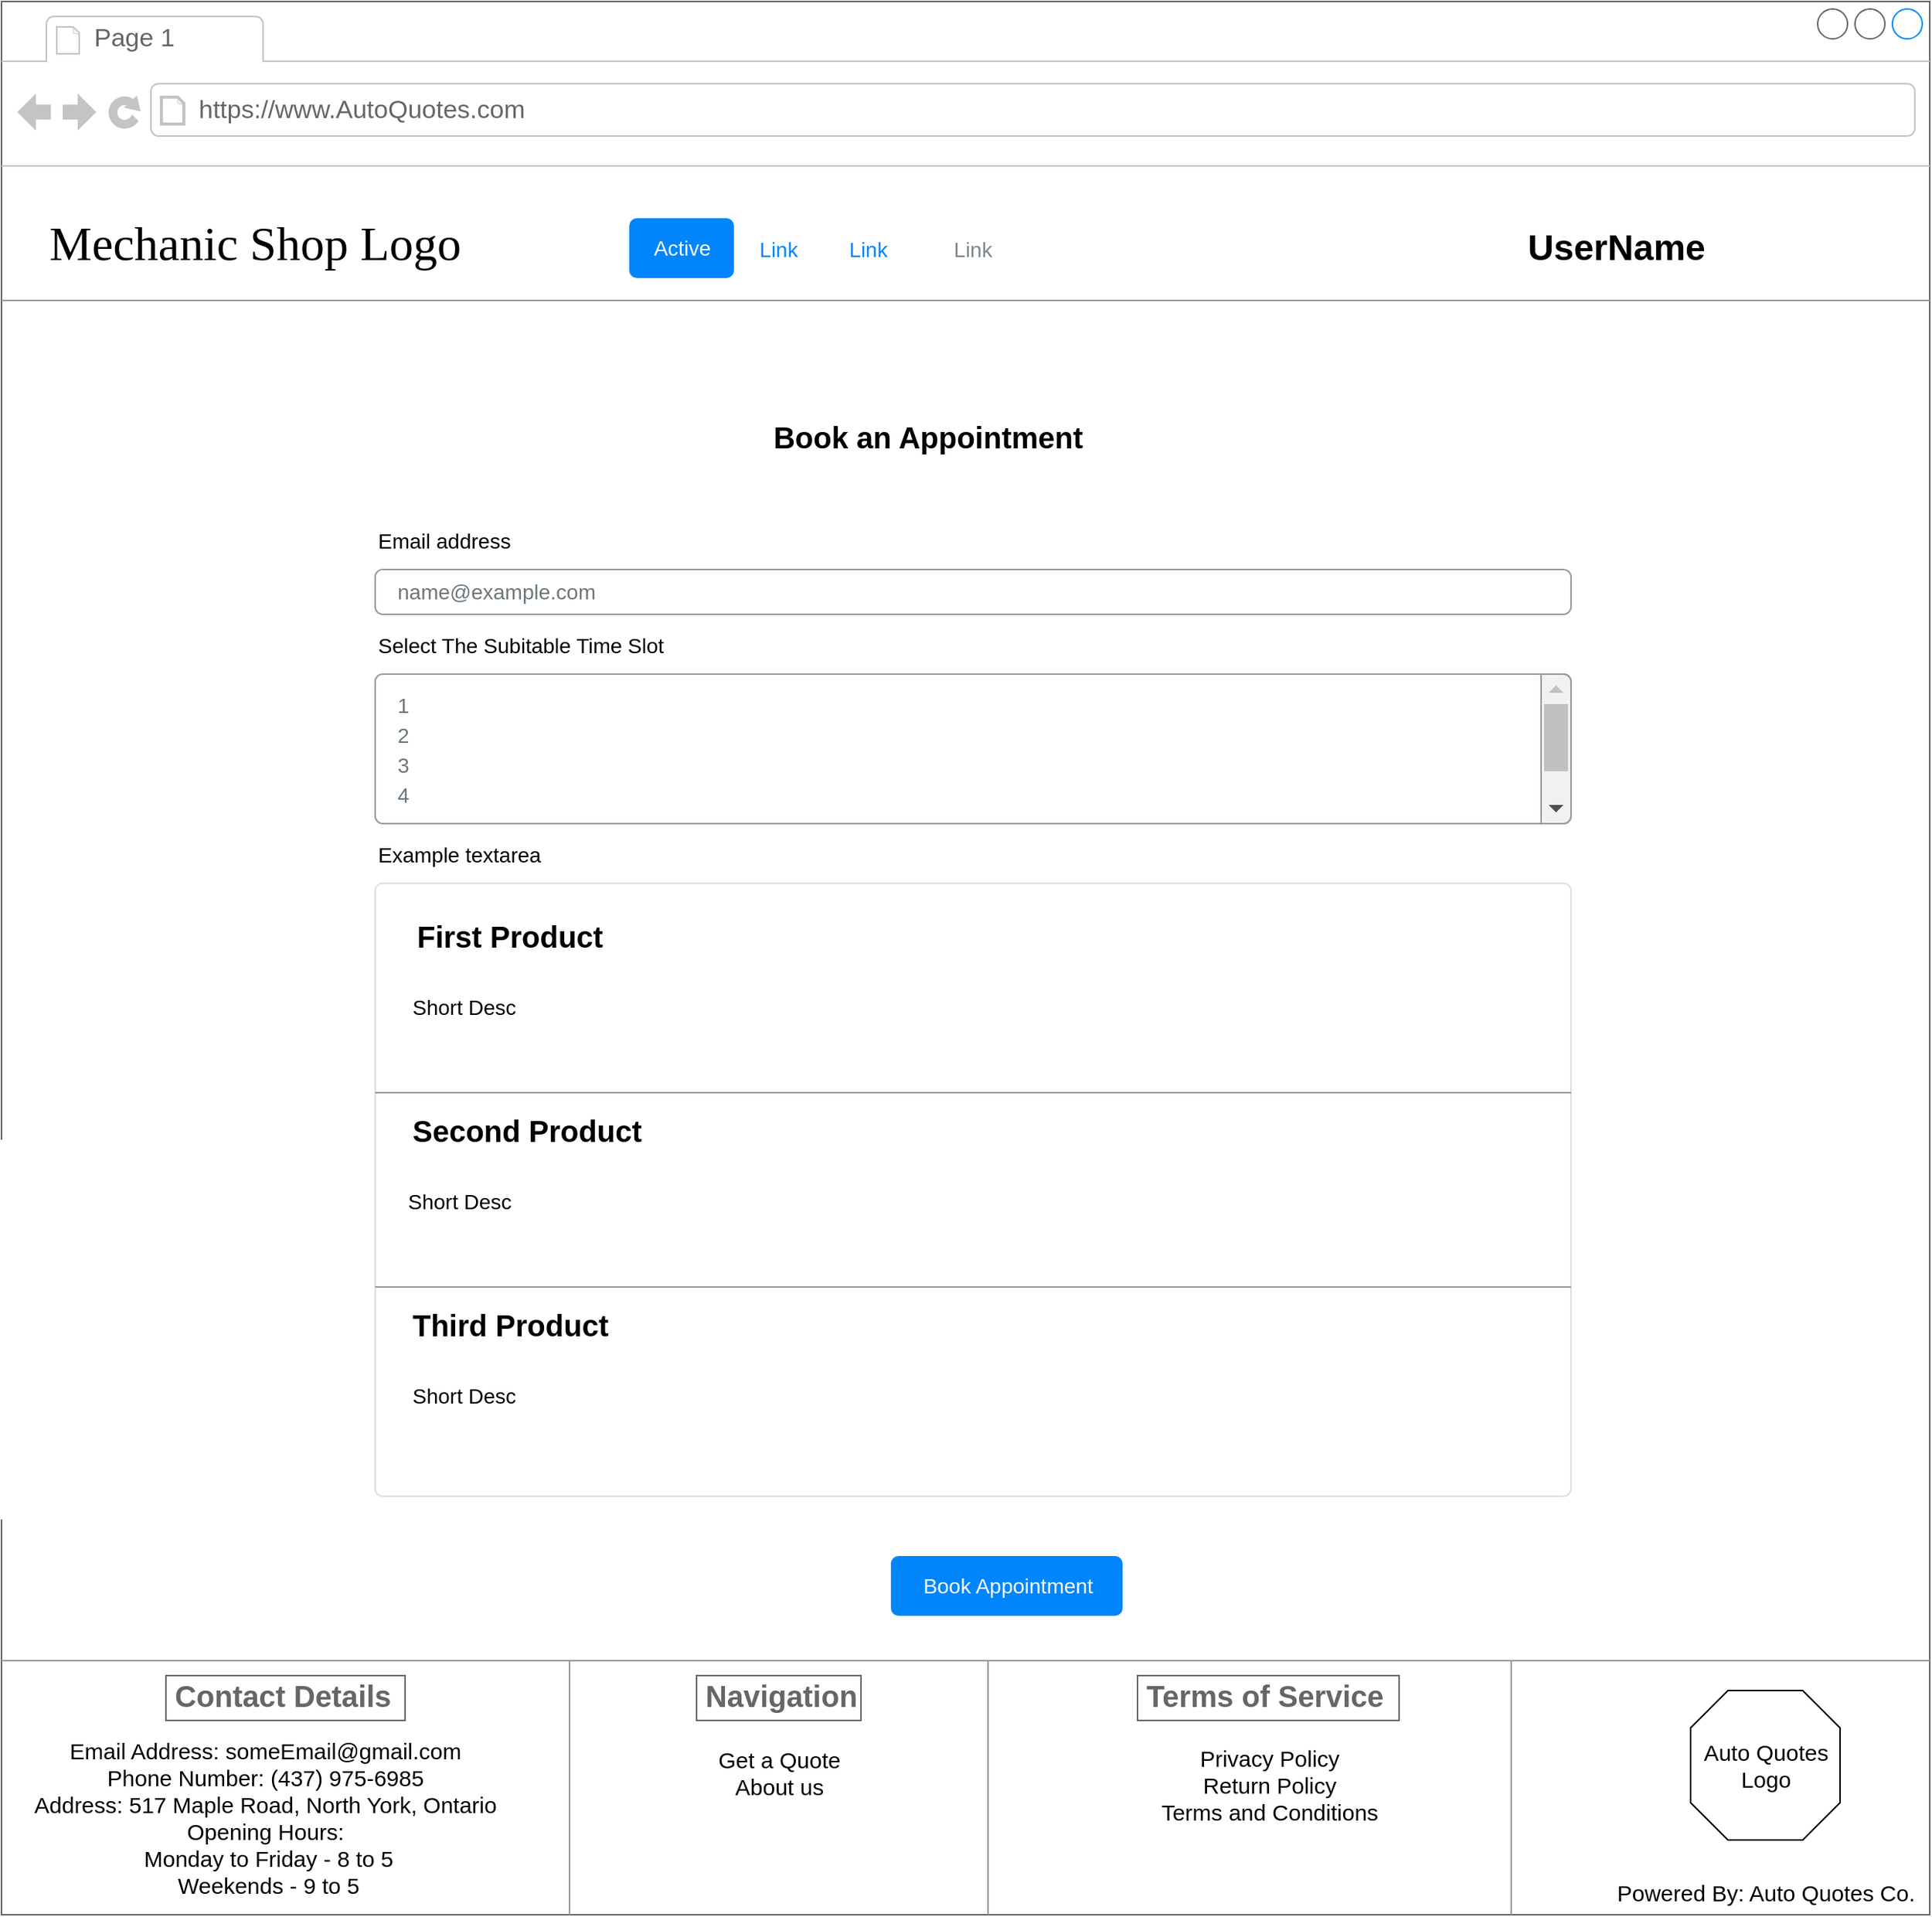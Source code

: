 <mxfile version="20.2.3" type="device"><diagram name="Page-1" id="c9db0220-8083-56f3-ca83-edcdcd058819"><mxGraphModel dx="1477" dy="2669.5" grid="1" gridSize="10" guides="1" tooltips="1" connect="1" arrows="1" fold="1" page="1" pageScale="1.5" pageWidth="826" pageHeight="1169" background="none" math="0" shadow="0"><root><mxCell id="0" style=";html=1;"/><mxCell id="1" style=";html=1;" parent="0"/><mxCell id="32_jeV2CUhTfFKIvIGJ6-1" value="" style="strokeWidth=1;shadow=0;dashed=0;align=left;html=1;shape=mxgraph.mockup.containers.browserWindow;rSize=0;strokeColor=#666666;mainText=,;recursiveResize=0;rounded=0;labelBackgroundColor=none;fontFamily=Verdana;fontSize=12" vertex="1" parent="1"><mxGeometry x="70" y="-20" width="1290" height="1280" as="geometry"/></mxCell><mxCell id="32_jeV2CUhTfFKIvIGJ6-2" value="Page 1" style="strokeWidth=1;shadow=0;dashed=0;align=center;html=1;shape=mxgraph.mockup.containers.anchor;fontSize=17;fontColor=#666666;align=left;" vertex="1" parent="32_jeV2CUhTfFKIvIGJ6-1"><mxGeometry x="60" y="12" width="110" height="26" as="geometry"/></mxCell><mxCell id="32_jeV2CUhTfFKIvIGJ6-3" value="https://www.AutoQuotes.com" style="strokeWidth=1;shadow=0;dashed=0;align=center;html=1;shape=mxgraph.mockup.containers.anchor;rSize=0;fontSize=17;fontColor=#666666;align=left;" vertex="1" parent="32_jeV2CUhTfFKIvIGJ6-1"><mxGeometry x="130" y="60" width="250" height="26" as="geometry"/></mxCell><mxCell id="32_jeV2CUhTfFKIvIGJ6-4" value="&lt;font style=&quot;font-size: 32px;&quot;&gt;Mechanic Shop Logo&lt;/font&gt;" style="text;html=1;points=[];align=left;verticalAlign=top;spacingTop=-4;fontSize=30;fontFamily=Verdana" vertex="1" parent="32_jeV2CUhTfFKIvIGJ6-1"><mxGeometry x="30" y="140" width="340" height="50" as="geometry"/></mxCell><mxCell id="32_jeV2CUhTfFKIvIGJ6-5" value="" style="verticalLabelPosition=bottom;shadow=0;dashed=0;align=center;html=1;verticalAlign=top;strokeWidth=1;shape=mxgraph.mockup.markup.line;strokeColor=#999999;rounded=0;labelBackgroundColor=none;fillColor=#ffffff;fontFamily=Verdana;fontSize=12;fontColor=#000000;" vertex="1" parent="32_jeV2CUhTfFKIvIGJ6-1"><mxGeometry y="190" width="1290" height="20" as="geometry"/></mxCell><mxCell id="32_jeV2CUhTfFKIvIGJ6-6" value="" style="verticalLabelPosition=bottom;shadow=0;dashed=0;align=center;html=1;verticalAlign=top;strokeWidth=1;shape=mxgraph.mockup.markup.line;strokeColor=#999999;rounded=0;labelBackgroundColor=none;fillColor=#ffffff;fontFamily=Verdana;fontSize=12;fontColor=#000000;" vertex="1" parent="32_jeV2CUhTfFKIvIGJ6-1"><mxGeometry y="1100" width="1290" height="20" as="geometry"/></mxCell><mxCell id="32_jeV2CUhTfFKIvIGJ6-7" value="Active" style="html=1;shadow=0;dashed=0;shape=mxgraph.bootstrap.rrect;rSize=5;fillColor=#0085FC;strokeColor=none;fontSize=14;fontColor=#ffffff;" vertex="1" parent="32_jeV2CUhTfFKIvIGJ6-1"><mxGeometry x="420" y="145" width="70" height="40" as="geometry"/></mxCell><mxCell id="32_jeV2CUhTfFKIvIGJ6-8" value="Link" style="fillColor=none;strokeColor=none;fontSize=14;fontColor=#0085FC;" vertex="1" parent="32_jeV2CUhTfFKIvIGJ6-1"><mxGeometry x="490" y="145" width="60" height="40" as="geometry"/></mxCell><mxCell id="32_jeV2CUhTfFKIvIGJ6-9" value="Link" style="fillColor=none;strokeColor=none;fontSize=14;fontColor=#0085FC;" vertex="1" parent="32_jeV2CUhTfFKIvIGJ6-1"><mxGeometry x="550" y="145" width="60" height="40" as="geometry"/></mxCell><mxCell id="32_jeV2CUhTfFKIvIGJ6-10" value="Link" style="fillColor=none;strokeColor=none;fontSize=14;fontColor=#7D868C;" vertex="1" parent="32_jeV2CUhTfFKIvIGJ6-1"><mxGeometry x="610" y="145" width="80" height="40" as="geometry"/></mxCell><mxCell id="32_jeV2CUhTfFKIvIGJ6-11" value="" style="shape=image;html=1;verticalAlign=top;verticalLabelPosition=bottom;labelBackgroundColor=#ffffff;imageAspect=0;aspect=fixed;image=https://cdn3.iconfinder.com/data/icons/essential-rounded/64/Rounded-31-128.png" vertex="1" parent="32_jeV2CUhTfFKIvIGJ6-1"><mxGeometry x="1160" y="143" width="44" height="44" as="geometry"/></mxCell><mxCell id="32_jeV2CUhTfFKIvIGJ6-12" value="" style="shape=image;html=1;verticalAlign=top;verticalLabelPosition=bottom;labelBackgroundColor=#ffffff;imageAspect=0;aspect=fixed;image=https://cdn3.iconfinder.com/data/icons/user-interface-169/32/login-128.png" vertex="1" parent="32_jeV2CUhTfFKIvIGJ6-1"><mxGeometry x="1210" y="142.5" width="45" height="45" as="geometry"/></mxCell><mxCell id="32_jeV2CUhTfFKIvIGJ6-13" value="UserName" style="text;strokeColor=none;fillColor=none;html=1;fontSize=24;fontStyle=1;verticalAlign=middle;align=center;" vertex="1" parent="32_jeV2CUhTfFKIvIGJ6-1"><mxGeometry x="1020" y="145" width="120" height="40" as="geometry"/></mxCell><mxCell id="32_jeV2CUhTfFKIvIGJ6-14" value="&lt;h3&gt;Contact Details&lt;/h3&gt;" style="strokeWidth=1;shadow=0;dashed=0;align=center;html=1;shape=mxgraph.mockup.text.textBox;fontColor=#666666;align=left;fontSize=17;spacingLeft=4;spacingTop=-3;strokeColor=#666666;mainText=" vertex="1" parent="32_jeV2CUhTfFKIvIGJ6-1"><mxGeometry x="110" y="1120" width="160" height="30" as="geometry"/></mxCell><mxCell id="32_jeV2CUhTfFKIvIGJ6-15" value="&lt;div style=&quot;text-align: center;&quot;&gt;&lt;span style=&quot;font-size: 15px; background-color: initial;&quot;&gt;Email Address: someEmail@gmail.com&lt;/span&gt;&lt;/div&gt;&lt;font style=&quot;font-size: 15px;&quot;&gt;&lt;div style=&quot;text-align: center;&quot;&gt;&lt;span style=&quot;background-color: initial;&quot;&gt;Phone Number: (437) 975-6985&lt;/span&gt;&lt;/div&gt;&lt;div style=&quot;text-align: center;&quot;&gt;&lt;span style=&quot;background-color: initial;&quot;&gt;Address: 517 Maple Road, North York, Ontario&lt;/span&gt;&lt;/div&gt;&lt;div style=&quot;text-align: center;&quot;&gt;&lt;span style=&quot;background-color: initial;&quot;&gt;Opening Hours:&lt;/span&gt;&lt;/div&gt;&lt;span style=&quot;white-space: pre;&quot;&gt;&lt;div style=&quot;text-align: center;&quot;&gt;&lt;span style=&quot;background-color: initial;&quot;&gt; &lt;/span&gt;&lt;span style=&quot;background-color: initial; white-space: normal;&quot;&gt;Monday to Friday - 8 to 5&lt;/span&gt;&lt;/div&gt;&lt;/span&gt;&lt;span style=&quot;white-space: pre;&quot;&gt;&lt;div style=&quot;text-align: center;&quot;&gt;&lt;span style=&quot;background-color: initial;&quot;&gt; &lt;/span&gt;&lt;span style=&quot;background-color: initial; white-space: normal;&quot;&gt;Weekends - 9 to 5&lt;/span&gt;&lt;/div&gt;&lt;/span&gt;&lt;/font&gt;" style="text;spacingTop=-5;whiteSpace=wrap;html=1;align=left;fontSize=12;fontFamily=Helvetica;fillColor=none;strokeColor=none;" vertex="1" parent="32_jeV2CUhTfFKIvIGJ6-1"><mxGeometry x="20" y="1160" width="360" height="100" as="geometry"/></mxCell><mxCell id="32_jeV2CUhTfFKIvIGJ6-16" value="" style="verticalLabelPosition=bottom;shadow=0;dashed=0;align=center;html=1;verticalAlign=top;strokeWidth=1;shape=mxgraph.mockup.markup.line;strokeColor=#999999;direction=north;fontSize=32;" vertex="1" parent="32_jeV2CUhTfFKIvIGJ6-1"><mxGeometry x="370" y="1110" width="20" height="170" as="geometry"/></mxCell><mxCell id="32_jeV2CUhTfFKIvIGJ6-17" value="Powered By: Auto Quotes Co." style="text;html=1;align=center;verticalAlign=middle;resizable=0;points=[];autosize=1;strokeColor=none;fillColor=none;fontSize=15;" vertex="1" parent="32_jeV2CUhTfFKIvIGJ6-1"><mxGeometry x="1070" y="1250" width="220" height="30" as="geometry"/></mxCell><mxCell id="32_jeV2CUhTfFKIvIGJ6-18" value="&lt;h3&gt;Terms of Service&lt;/h3&gt;" style="strokeWidth=1;shadow=0;dashed=0;align=center;html=1;shape=mxgraph.mockup.text.textBox;fontColor=#666666;align=left;fontSize=17;spacingLeft=4;spacingTop=-3;strokeColor=#666666;mainText=" vertex="1" parent="32_jeV2CUhTfFKIvIGJ6-1"><mxGeometry x="760" y="1120" width="175" height="30" as="geometry"/></mxCell><mxCell id="32_jeV2CUhTfFKIvIGJ6-19" value="Privacy Policy&lt;br&gt;Return Policy&lt;br&gt;Terms and Conditions" style="text;html=1;align=center;verticalAlign=top;resizable=0;points=[];autosize=1;strokeColor=none;fillColor=none;fontSize=15;" vertex="1" parent="32_jeV2CUhTfFKIvIGJ6-1"><mxGeometry x="762.5" y="1160" width="170" height="70" as="geometry"/></mxCell><mxCell id="32_jeV2CUhTfFKIvIGJ6-20" value="" style="verticalLabelPosition=bottom;verticalAlign=top;html=1;shape=mxgraph.basic.polygon;polyCoords=[[0.25,0],[0.75,0],[1,0.25],[1,0.75],[0.75,1],[0.25,1],[0,0.75],[0,0.25]];polyline=0;fontSize=15;" vertex="1" parent="32_jeV2CUhTfFKIvIGJ6-1"><mxGeometry x="1130" y="1130" width="100" height="100" as="geometry"/></mxCell><mxCell id="32_jeV2CUhTfFKIvIGJ6-21" value="Auto Quotes&lt;br&gt;Logo" style="text;html=1;align=center;verticalAlign=middle;resizable=0;points=[];autosize=1;strokeColor=none;fillColor=none;fontSize=15;" vertex="1" parent="32_jeV2CUhTfFKIvIGJ6-1"><mxGeometry x="1125" y="1155" width="110" height="50" as="geometry"/></mxCell><mxCell id="32_jeV2CUhTfFKIvIGJ6-22" value="" style="verticalLabelPosition=bottom;shadow=0;dashed=0;align=center;html=1;verticalAlign=top;strokeWidth=1;shape=mxgraph.mockup.markup.line;strokeColor=#999999;direction=north;fontSize=15;" vertex="1" parent="32_jeV2CUhTfFKIvIGJ6-1"><mxGeometry x="650" y="1110" width="20" height="170" as="geometry"/></mxCell><mxCell id="32_jeV2CUhTfFKIvIGJ6-23" value="&lt;h3&gt;Navigation&lt;/h3&gt;" style="strokeWidth=1;shadow=0;dashed=0;align=center;html=1;shape=mxgraph.mockup.text.textBox;fontColor=#666666;align=left;fontSize=17;spacingLeft=4;spacingTop=-3;strokeColor=#666666;mainText=" vertex="1" parent="32_jeV2CUhTfFKIvIGJ6-1"><mxGeometry x="465" y="1120" width="110" height="30" as="geometry"/></mxCell><mxCell id="32_jeV2CUhTfFKIvIGJ6-24" value="" style="verticalLabelPosition=bottom;shadow=0;dashed=0;align=center;html=1;verticalAlign=top;strokeWidth=1;shape=mxgraph.mockup.markup.line;strokeColor=#999999;direction=north;fontSize=15;" vertex="1" parent="32_jeV2CUhTfFKIvIGJ6-1"><mxGeometry x="1000" y="1110" width="20" height="170" as="geometry"/></mxCell><mxCell id="32_jeV2CUhTfFKIvIGJ6-25" value="Get a Quote&lt;br&gt;About us" style="text;html=1;align=center;verticalAlign=middle;resizable=0;points=[];autosize=1;strokeColor=none;fillColor=none;fontSize=15;" vertex="1" parent="32_jeV2CUhTfFKIvIGJ6-1"><mxGeometry x="465" y="1160" width="110" height="50" as="geometry"/></mxCell><mxCell id="32_jeV2CUhTfFKIvIGJ6-26" value="Email address" style="fillColor=none;strokeColor=none;align=left;fontSize=14;" vertex="1" parent="32_jeV2CUhTfFKIvIGJ6-1"><mxGeometry x="250" y="340" width="260" height="40" as="geometry"/></mxCell><mxCell id="32_jeV2CUhTfFKIvIGJ6-27" value="name@example.com" style="html=1;shadow=0;dashed=0;shape=mxgraph.bootstrap.rrect;rSize=5;fillColor=none;strokeColor=#999999;align=left;spacing=15;fontSize=14;fontColor=#6C767D;" vertex="1" parent="32_jeV2CUhTfFKIvIGJ6-1"><mxGeometry width="800" height="30" relative="1" as="geometry"><mxPoint x="250" y="380" as="offset"/></mxGeometry></mxCell><mxCell id="32_jeV2CUhTfFKIvIGJ6-30" value="Select The Subitable Time Slot" style="fillColor=none;strokeColor=none;align=left;fontSize=14;" vertex="1" parent="32_jeV2CUhTfFKIvIGJ6-1"><mxGeometry width="260" height="40" relative="1" as="geometry"><mxPoint x="250" y="410" as="offset"/></mxGeometry></mxCell><mxCell id="32_jeV2CUhTfFKIvIGJ6-31" value="" style="html=1;shadow=0;dashed=0;shape=mxgraph.bootstrap.rrect;rSize=5;fillColor=none;strokeColor=#999999;align=left;spacing=15;fontSize=14;fontColor=#6C767D;" vertex="1" parent="32_jeV2CUhTfFKIvIGJ6-1"><mxGeometry width="800" height="100" relative="1" as="geometry"><mxPoint x="250" y="450" as="offset"/></mxGeometry></mxCell><mxCell id="32_jeV2CUhTfFKIvIGJ6-32" value="" style="html=1;shadow=0;dashed=0;shape=mxgraph.bootstrap.rightButton;rSize=5;fillColor=#F1F1F1;strokeColor=#999999;" vertex="1" parent="32_jeV2CUhTfFKIvIGJ6-31"><mxGeometry x="1" width="20" height="100" relative="1" as="geometry"><mxPoint x="-20" as="offset"/></mxGeometry></mxCell><mxCell id="32_jeV2CUhTfFKIvIGJ6-33" value="" style="fillColor=#C1C1C1;strokeColor=none;" vertex="1" parent="32_jeV2CUhTfFKIvIGJ6-32"><mxGeometry width="16" height="45" relative="1" as="geometry"><mxPoint x="2" y="20" as="offset"/></mxGeometry></mxCell><mxCell id="32_jeV2CUhTfFKIvIGJ6-34" value="" style="shape=triangle;direction=north;fillColor=#C1C1C1;strokeColor=none;perimeter=none;" vertex="1" parent="32_jeV2CUhTfFKIvIGJ6-32"><mxGeometry width="10" height="5" relative="1" as="geometry"><mxPoint x="5" y="7.5" as="offset"/></mxGeometry></mxCell><mxCell id="32_jeV2CUhTfFKIvIGJ6-35" value="" style="shape=triangle;direction=south;fillColor=#505050;strokeColor=none;perimeter=none;" vertex="1" parent="32_jeV2CUhTfFKIvIGJ6-32"><mxGeometry y="1" width="10" height="5" relative="1" as="geometry"><mxPoint x="5" y="-12.5" as="offset"/></mxGeometry></mxCell><mxCell id="32_jeV2CUhTfFKIvIGJ6-36" value="1" style="fillColor=none;strokeColor=none;align=left;spacing=15;fontSize=14;fontColor=#6C767D;" vertex="1" parent="32_jeV2CUhTfFKIvIGJ6-31"><mxGeometry width="780" height="20" relative="1" as="geometry"><mxPoint y="10" as="offset"/></mxGeometry></mxCell><mxCell id="32_jeV2CUhTfFKIvIGJ6-37" value="2" style="fillColor=none;strokeColor=none;align=left;spacing=15;fontSize=14;fontColor=#6C767D;" vertex="1" parent="32_jeV2CUhTfFKIvIGJ6-31"><mxGeometry width="780" height="20" relative="1" as="geometry"><mxPoint y="30" as="offset"/></mxGeometry></mxCell><mxCell id="32_jeV2CUhTfFKIvIGJ6-38" value="3" style="fillColor=none;strokeColor=none;align=left;spacing=15;fontSize=14;fontColor=#6C767D;" vertex="1" parent="32_jeV2CUhTfFKIvIGJ6-31"><mxGeometry width="780" height="20" relative="1" as="geometry"><mxPoint y="50" as="offset"/></mxGeometry></mxCell><mxCell id="32_jeV2CUhTfFKIvIGJ6-39" value="4" style="fillColor=none;strokeColor=none;align=left;spacing=15;fontSize=14;fontColor=#6C767D;" vertex="1" parent="32_jeV2CUhTfFKIvIGJ6-31"><mxGeometry width="780" height="20" relative="1" as="geometry"><mxPoint y="70" as="offset"/></mxGeometry></mxCell><mxCell id="32_jeV2CUhTfFKIvIGJ6-40" value="Example textarea" style="fillColor=none;strokeColor=none;align=left;fontSize=14;" vertex="1" parent="32_jeV2CUhTfFKIvIGJ6-1"><mxGeometry width="260" height="40" relative="1" as="geometry"><mxPoint x="250" y="550" as="offset"/></mxGeometry></mxCell><mxCell id="32_jeV2CUhTfFKIvIGJ6-42" value="Book an Appointment" style="fillColor=none;strokeColor=none;align=center;fontSize=20;fontStyle=1" vertex="1" parent="32_jeV2CUhTfFKIvIGJ6-1"><mxGeometry x="490" y="270" width="260" height="40" as="geometry"/></mxCell><mxCell id="32_jeV2CUhTfFKIvIGJ6-43" value="" style="html=1;shadow=0;dashed=0;shape=mxgraph.bootstrap.rrect;rSize=5;strokeColor=#DFDFDF;html=1;whiteSpace=wrap;fillColor=#FFFFFF;fontColor=#000000;fontSize=22;" vertex="1" parent="32_jeV2CUhTfFKIvIGJ6-1"><mxGeometry x="250" y="590" width="800" height="410" as="geometry"/></mxCell><mxCell id="32_jeV2CUhTfFKIvIGJ6-44" value="&lt;b&gt;&lt;font style=&quot;font-size: 20px;&quot;&gt;First Product&lt;/font&gt;&lt;/b&gt;" style="text;html=1;strokeColor=none;fillColor=none;align=left;verticalAlign=middle;whiteSpace=wrap;rounded=0;fontSize=14;" vertex="1" parent="32_jeV2CUhTfFKIvIGJ6-1"><mxGeometry x="276.25" y="610" width="150" height="30" as="geometry"/></mxCell><mxCell id="32_jeV2CUhTfFKIvIGJ6-45" value="&lt;b&gt;&lt;font style=&quot;font-size: 20px;&quot;&gt;Second Product&lt;/font&gt;&lt;/b&gt;" style="text;html=1;strokeColor=none;fillColor=none;align=left;verticalAlign=middle;whiteSpace=wrap;rounded=0;fontSize=14;" vertex="1" parent="32_jeV2CUhTfFKIvIGJ6-1"><mxGeometry x="272.5" y="740" width="157.5" height="30" as="geometry"/></mxCell><mxCell id="32_jeV2CUhTfFKIvIGJ6-46" value="&lt;b&gt;&lt;font style=&quot;font-size: 20px;&quot;&gt;Third Product&lt;/font&gt;&lt;/b&gt;" style="text;html=1;strokeColor=none;fillColor=none;align=left;verticalAlign=middle;whiteSpace=wrap;rounded=0;fontSize=14;" vertex="1" parent="32_jeV2CUhTfFKIvIGJ6-1"><mxGeometry x="272.5" y="870" width="157.5" height="30" as="geometry"/></mxCell><mxCell id="32_jeV2CUhTfFKIvIGJ6-50" value="&lt;span style=&quot;font-size: 14px;&quot;&gt;Short Desc&lt;/span&gt;" style="text;html=1;strokeColor=none;fillColor=none;align=left;verticalAlign=middle;whiteSpace=wrap;rounded=0;fontSize=20;" vertex="1" parent="32_jeV2CUhTfFKIvIGJ6-1"><mxGeometry x="272.5" y="660" width="737.5" height="20" as="geometry"/></mxCell><mxCell id="32_jeV2CUhTfFKIvIGJ6-51" value="&lt;span style=&quot;font-size: 14px;&quot;&gt;Short Desc&lt;/span&gt;" style="text;html=1;strokeColor=none;fillColor=none;align=left;verticalAlign=middle;whiteSpace=wrap;rounded=0;fontSize=20;" vertex="1" parent="32_jeV2CUhTfFKIvIGJ6-1"><mxGeometry x="270" y="790" width="760" height="20" as="geometry"/></mxCell><mxCell id="32_jeV2CUhTfFKIvIGJ6-52" value="&lt;span style=&quot;font-size: 14px;&quot;&gt;Short Desc&lt;/span&gt;" style="text;html=1;strokeColor=none;fillColor=none;align=left;verticalAlign=middle;whiteSpace=wrap;rounded=0;fontSize=20;" vertex="1" parent="32_jeV2CUhTfFKIvIGJ6-1"><mxGeometry x="272.5" y="920" width="757.5" height="20" as="geometry"/></mxCell><mxCell id="32_jeV2CUhTfFKIvIGJ6-53" value="" style="verticalLabelPosition=bottom;shadow=0;dashed=0;align=center;html=1;verticalAlign=top;strokeWidth=1;shape=mxgraph.mockup.markup.line;strokeColor=#999999;rounded=0;labelBackgroundColor=none;fillColor=#ffffff;fontFamily=Verdana;fontSize=12;fontColor=#000000;" vertex="1" parent="32_jeV2CUhTfFKIvIGJ6-1"><mxGeometry x="250" y="720" width="800" height="20" as="geometry"/></mxCell><mxCell id="32_jeV2CUhTfFKIvIGJ6-54" value="" style="verticalLabelPosition=bottom;shadow=0;dashed=0;align=center;html=1;verticalAlign=top;strokeWidth=1;shape=mxgraph.mockup.markup.line;strokeColor=#999999;rounded=0;labelBackgroundColor=none;fillColor=#ffffff;fontFamily=Verdana;fontSize=12;fontColor=#000000;" vertex="1" parent="32_jeV2CUhTfFKIvIGJ6-1"><mxGeometry x="250" y="850" width="800" height="20" as="geometry"/></mxCell><mxCell id="32_jeV2CUhTfFKIvIGJ6-55" value="Book Appointment" style="html=1;shadow=0;dashed=0;shape=mxgraph.bootstrap.rrect;rSize=5;fillColor=#0085FC;strokeColor=none;fontSize=14;fontColor=#ffffff;" vertex="1" parent="32_jeV2CUhTfFKIvIGJ6-1"><mxGeometry x="595" y="1040" width="155" height="40" as="geometry"/></mxCell></root></mxGraphModel></diagram></mxfile>